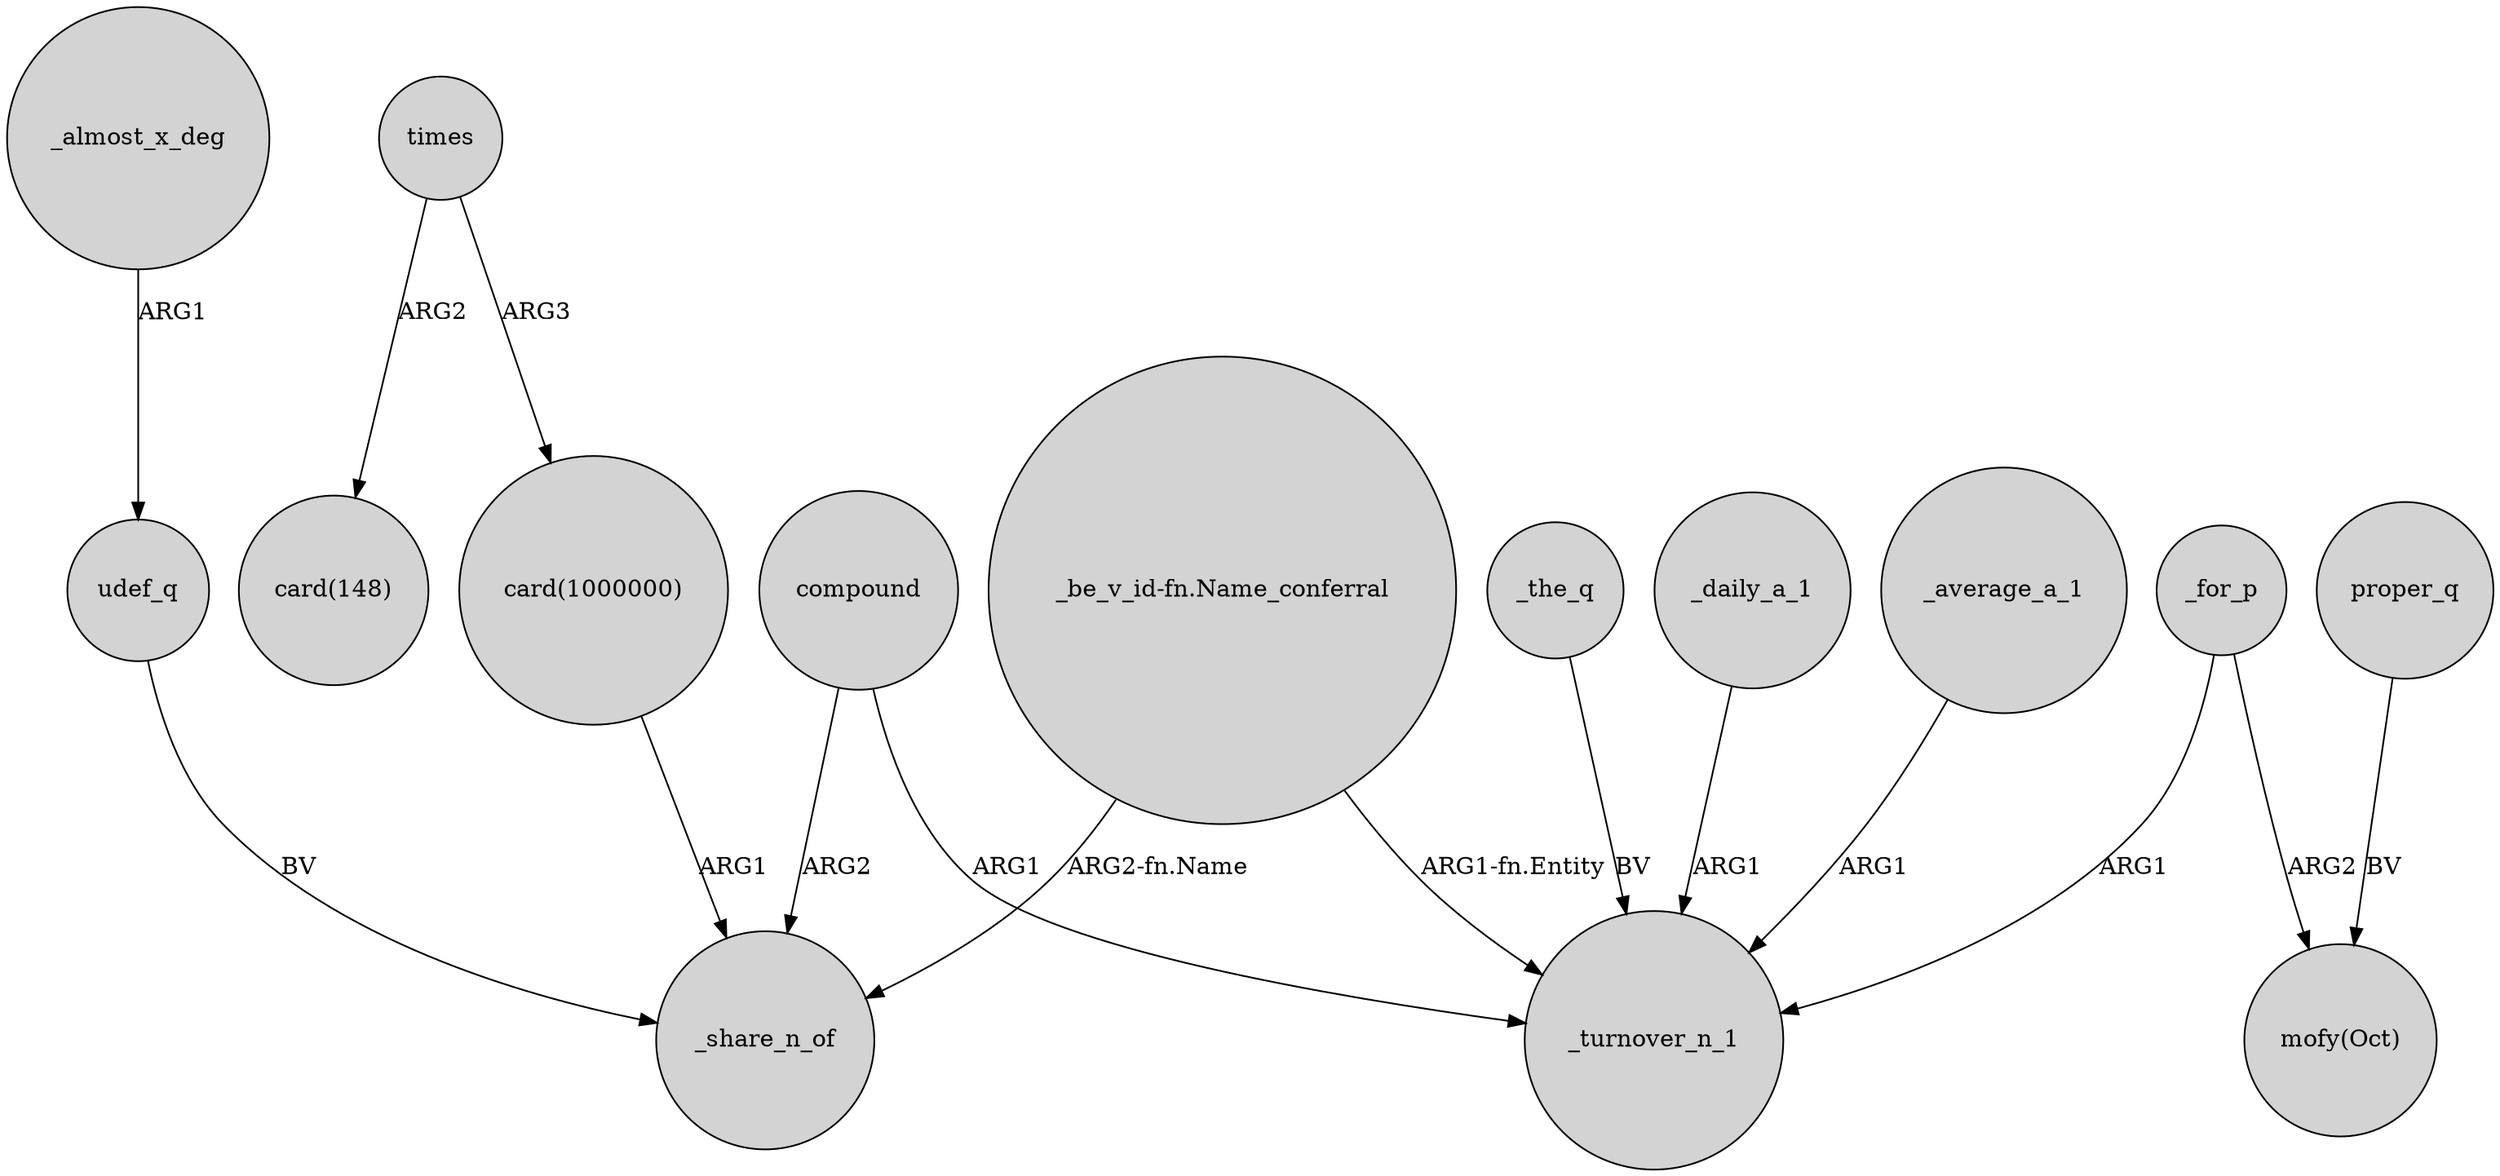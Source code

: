 digraph {
	node [shape=circle style=filled]
	times -> "card(1000000)" [label=ARG3]
	_the_q -> _turnover_n_1 [label=BV]
	proper_q -> "mofy(Oct)" [label=BV]
	_average_a_1 -> _turnover_n_1 [label=ARG1]
	compound -> _turnover_n_1 [label=ARG1]
	_almost_x_deg -> udef_q [label=ARG1]
	udef_q -> _share_n_of [label=BV]
	"card(1000000)" -> _share_n_of [label=ARG1]
	"_be_v_id-fn.Name_conferral" -> _share_n_of [label="ARG2-fn.Name"]
	_for_p -> _turnover_n_1 [label=ARG1]
	_for_p -> "mofy(Oct)" [label=ARG2]
	"_be_v_id-fn.Name_conferral" -> _turnover_n_1 [label="ARG1-fn.Entity"]
	times -> "card(148)" [label=ARG2]
	compound -> _share_n_of [label=ARG2]
	_daily_a_1 -> _turnover_n_1 [label=ARG1]
}
